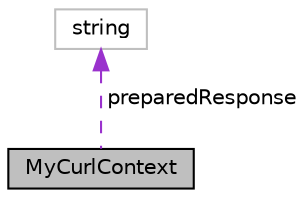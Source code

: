 digraph "MyCurlContext"
{
  edge [fontname="Helvetica",fontsize="10",labelfontname="Helvetica",labelfontsize="10"];
  node [fontname="Helvetica",fontsize="10",shape=record];
  Node1 [label="MyCurlContext",height=0.2,width=0.4,color="black", fillcolor="grey75", style="filled", fontcolor="black"];
  Node2 -> Node1 [dir="back",color="darkorchid3",fontsize="10",style="dashed",label=" preparedResponse" ,fontname="Helvetica"];
  Node2 [label="string",height=0.2,width=0.4,color="grey75", fillcolor="white", style="filled"];
}
